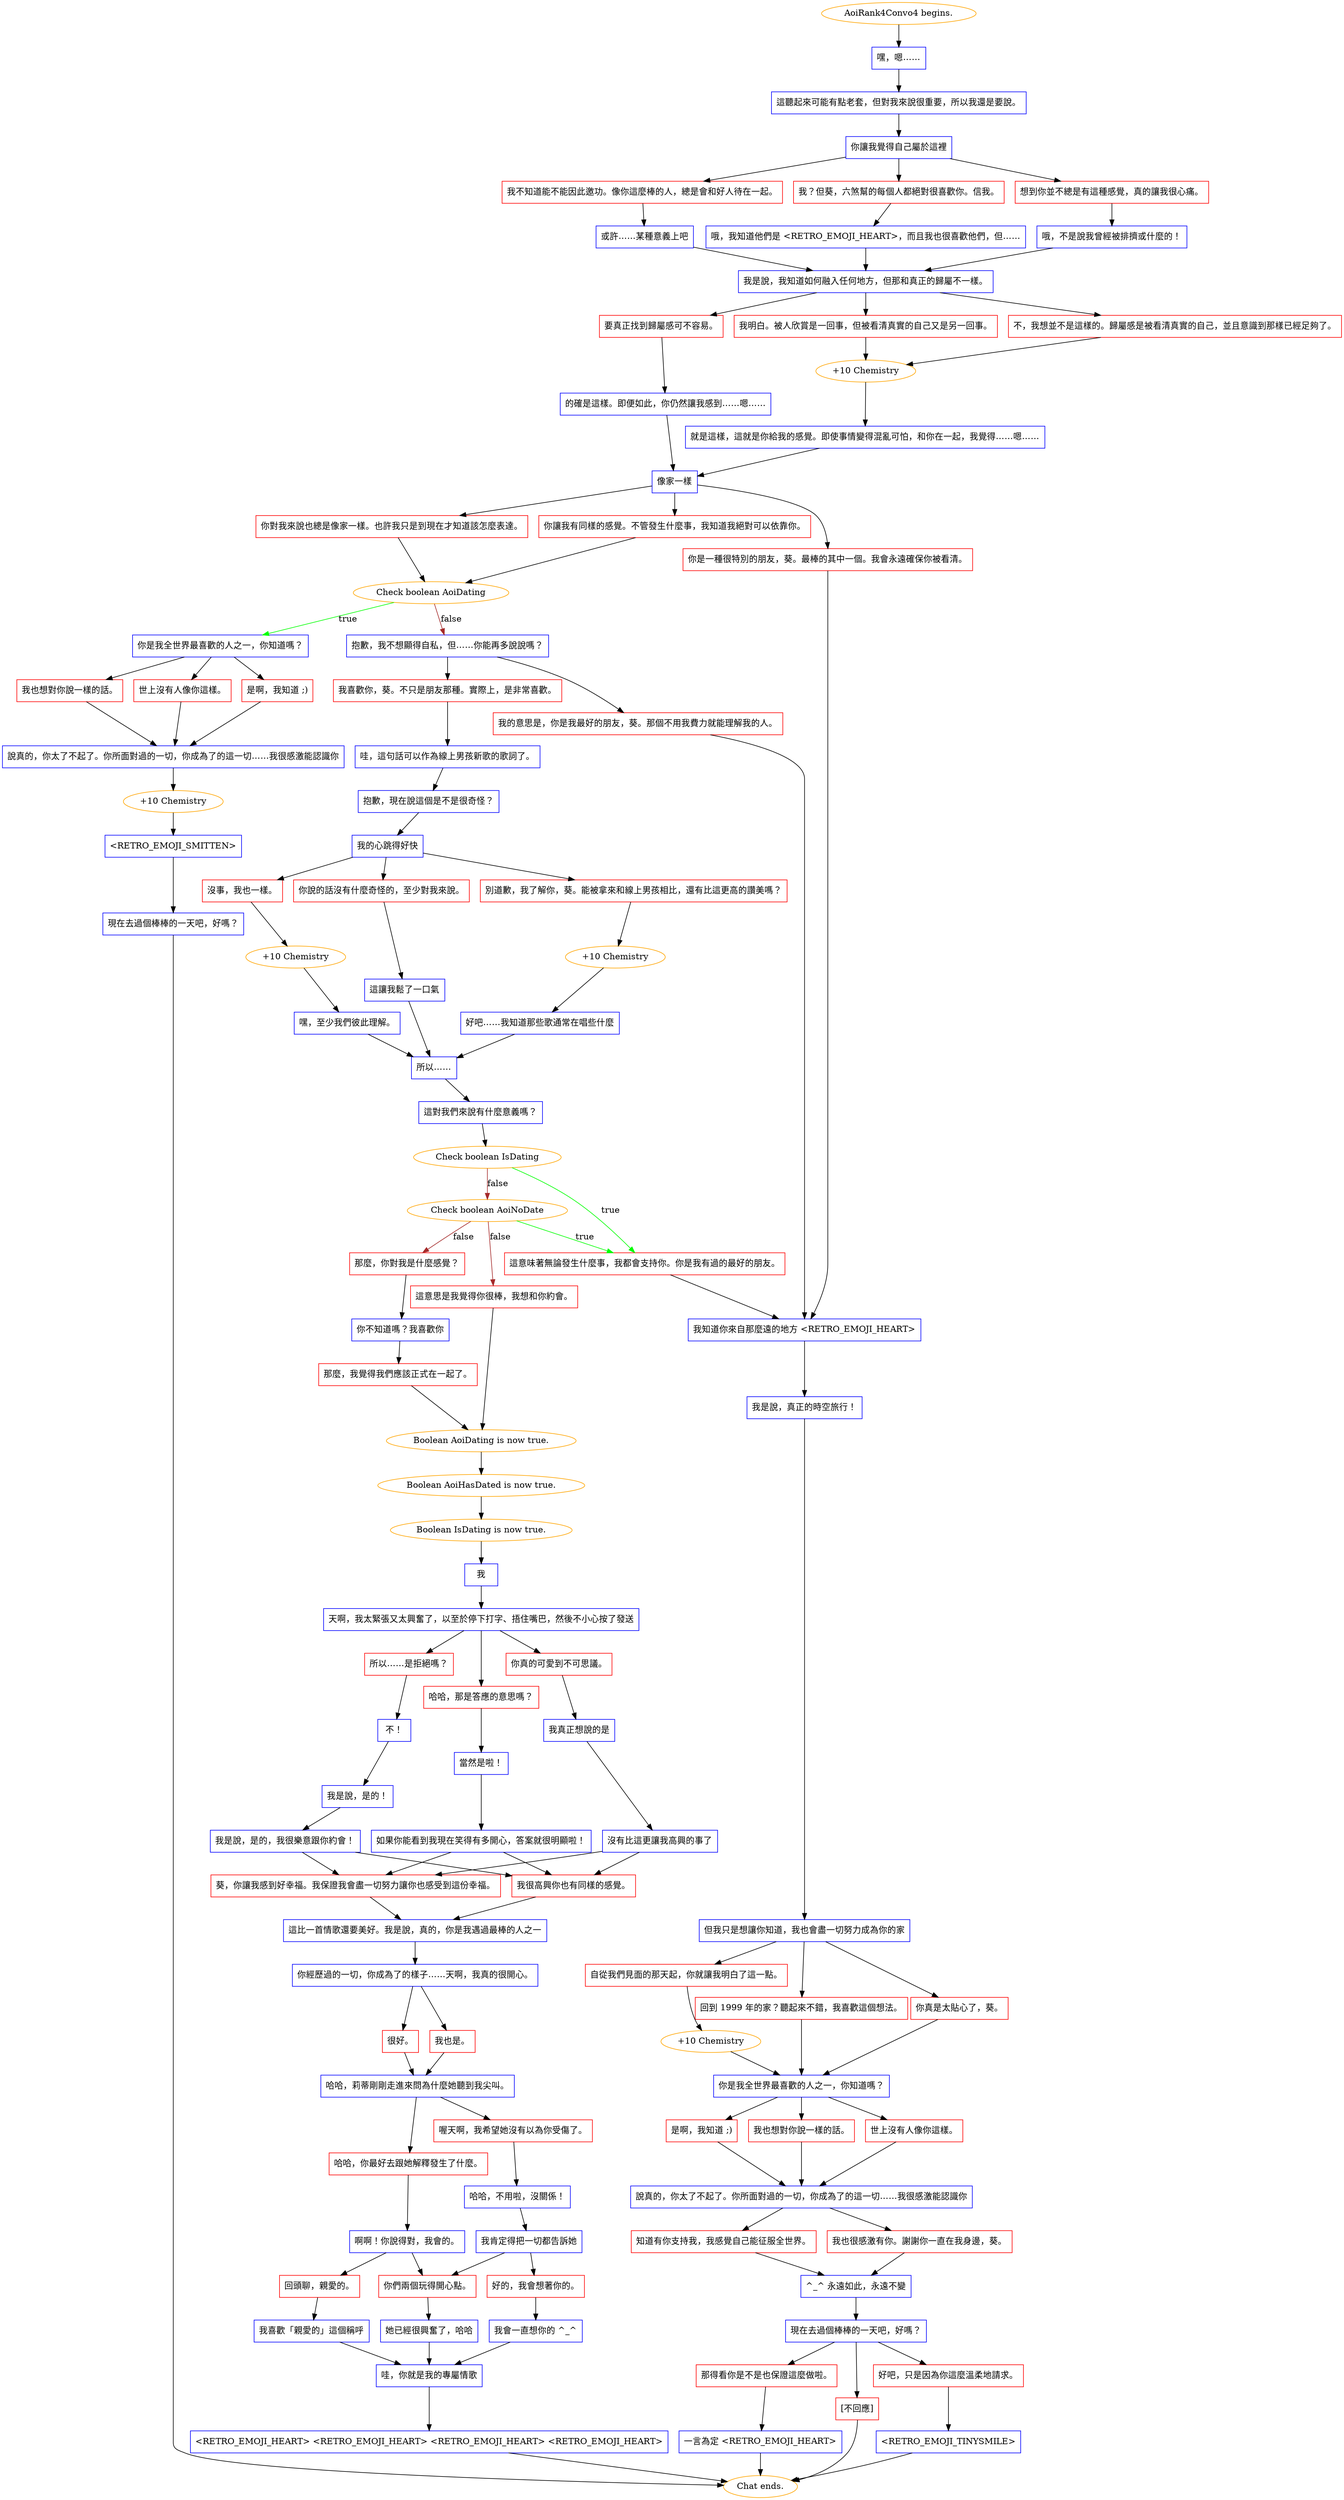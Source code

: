 digraph {
	"AoiRank4Convo4 begins." [color=orange];
		"AoiRank4Convo4 begins." -> j3312309799;
	j3312309799 [label="嘿，嗯……",shape=box,color=blue];
		j3312309799 -> j299008670;
	j299008670 [label="這聽起來可能有點老套，但對我來說很重要，所以我還是要說。",shape=box,color=blue];
		j299008670 -> j395538909;
	j395538909 [label="你讓我覺得自己屬於這裡",shape=box,color=blue];
		j395538909 -> j1154517684;
		j395538909 -> j2936109867;
		j395538909 -> j3266838735;
	j1154517684 [label="我不知道能不能因此邀功。像你這麼棒的人，總是會和好人待在一起。",shape=box,color=red];
		j1154517684 -> j4193004528;
	j2936109867 [label="我？但葵，六煞幫的每個人都絕對很喜歡你。信我。",shape=box,color=red];
		j2936109867 -> j1007303137;
	j3266838735 [label="想到你並不總是有這種感覺，真的讓我很心痛。",shape=box,color=red];
		j3266838735 -> j2342586715;
	j4193004528 [label="或許……某種意義上吧",shape=box,color=blue];
		j4193004528 -> j1103045097;
	j1007303137 [label="哦，我知道他們是 <RETRO_EMOJI_HEART>，而且我也很喜歡他們，但……",shape=box,color=blue];
		j1007303137 -> j1103045097;
	j2342586715 [label="哦，不是說我曾經被排擠或什麼的！",shape=box,color=blue];
		j2342586715 -> j1103045097;
	j1103045097 [label="我是說，我知道如何融入任何地方，但那和真正的歸屬不一樣。",shape=box,color=blue];
		j1103045097 -> j533612408;
		j1103045097 -> j2201124286;
		j1103045097 -> j2791045865;
	j533612408 [label="我明白。被人欣賞是一回事，但被看清真實的自己又是另一回事。",shape=box,color=red];
		j533612408 -> j485257637;
	j2201124286 [label="不，我想並不是這樣的。歸屬感是被看清真實的自己，並且意識到那樣已經足夠了。",shape=box,color=red];
		j2201124286 -> j485257637;
	j2791045865 [label="要真正找到歸屬感可不容易。",shape=box,color=red];
		j2791045865 -> j772924620;
	j485257637 [label="+10 Chemistry",color=orange];
		j485257637 -> j3067984191;
	j772924620 [label="的確是這樣。即便如此，你仍然讓我感到……嗯……",shape=box,color=blue];
		j772924620 -> j1686917041;
	j3067984191 [label="就是這樣，這就是你給我的感覺。即使事情變得混亂可怕，和你在一起，我覺得……嗯……",shape=box,color=blue];
		j3067984191 -> j1686917041;
	j1686917041 [label="像家一樣",shape=box,color=blue];
		j1686917041 -> j3377131553;
		j1686917041 -> j480102297;
		j1686917041 -> j369988126;
	j3377131553 [label="你對我來說也總是像家一樣。也許我只是到現在才知道該怎麼表達。",shape=box,color=red];
		j3377131553 -> j1284115511;
	j480102297 [label="你讓我有同樣的感覺。不管發生什麼事，我知道我絕對可以依靠你。",shape=box,color=red];
		j480102297 -> j1284115511;
	j369988126 [label="你是一種很特別的朋友，葵。最棒的其中一個。我會永遠確保你被看清。",shape=box,color=red];
		j369988126 -> j1775592796;
	j1284115511 [label="Check boolean AoiDating",color=orange];
		j1284115511 -> j765805336 [label=true,color=green];
		j1284115511 -> j364974862 [label=false,color=brown];
	j1775592796 [label="我知道你來自那麼遠的地方 <RETRO_EMOJI_HEART>",shape=box,color=blue];
		j1775592796 -> j3061041900;
	j765805336 [label="你是我全世界最喜歡的人之一，你知道嗎？",shape=box,color=blue];
		j765805336 -> j500839184;
		j765805336 -> j1324782496;
		j765805336 -> j2035127193;
	j364974862 [label="抱歉，我不想顯得自私，但……你能再多說說嗎？",shape=box,color=blue];
		j364974862 -> j275047639;
		j364974862 -> j2109022782;
	j3061041900 [label="我是說，真正的時空旅行！",shape=box,color=blue];
		j3061041900 -> j356980775;
	j500839184 [label="我也想對你說一樣的話。",shape=box,color=red];
		j500839184 -> j2271261998;
	j1324782496 [label="世上沒有人像你這樣。",shape=box,color=red];
		j1324782496 -> j2271261998;
	j2035127193 [label="是啊，我知道 ;)",shape=box,color=red];
		j2035127193 -> j2271261998;
	j275047639 [label="我喜歡你，葵。不只是朋友那種。實際上，是非常喜歡。",shape=box,color=red];
		j275047639 -> j3599256297;
	j2109022782 [label="我的意思是，你是我最好的朋友，葵。那個不用我費力就能理解我的人。",shape=box,color=red];
		j2109022782 -> j1775592796;
	j356980775 [label="但我只是想讓你知道，我也會盡一切努力成為你的家",shape=box,color=blue];
		j356980775 -> j1792696848;
		j356980775 -> j2320859348;
		j356980775 -> j2575767771;
	j2271261998 [label="說真的，你太了不起了。你所面對過的一切，你成為了的這一切……我很感激能認識你",shape=box,color=blue];
		j2271261998 -> j1997864388;
	j3599256297 [label="哇，這句話可以作為線上男孩新歌的歌詞了。",shape=box,color=blue];
		j3599256297 -> j1557989733;
	j1792696848 [label="自從我們見面的那天起，你就讓我明白了這一點。",shape=box,color=red];
		j1792696848 -> j179154008;
	j2320859348 [label="回到 1999 年的家？聽起來不錯，我喜歡這個想法。",shape=box,color=red];
		j2320859348 -> j1311779920;
	j2575767771 [label="你真是太貼心了，葵。",shape=box,color=red];
		j2575767771 -> j1311779920;
	j1997864388 [label="+10 Chemistry",color=orange];
		j1997864388 -> j3639081500;
	j1557989733 [label="抱歉，現在說這個是不是很奇怪？",shape=box,color=blue];
		j1557989733 -> j3396094701;
	j179154008 [label="+10 Chemistry",color=orange];
		j179154008 -> j1311779920;
	j1311779920 [label="你是我全世界最喜歡的人之一，你知道嗎？",shape=box,color=blue];
		j1311779920 -> j1679197649;
		j1311779920 -> j1774172618;
		j1311779920 -> j2639320399;
	j3639081500 [label="<RETRO_EMOJI_SMITTEN>",shape=box,color=blue];
		j3639081500 -> j3690932008;
	j3396094701 [label="我的心跳得好快",shape=box,color=blue];
		j3396094701 -> j2336020244;
		j3396094701 -> j1884744853;
		j3396094701 -> j4139946408;
	j1679197649 [label="我也想對你說一樣的話。",shape=box,color=red];
		j1679197649 -> j1196935548;
	j1774172618 [label="世上沒有人像你這樣。",shape=box,color=red];
		j1774172618 -> j1196935548;
	j2639320399 [label="是啊，我知道 ;)",shape=box,color=red];
		j2639320399 -> j1196935548;
	j3690932008 [label="現在去過個棒棒的一天吧，好嗎？",shape=box,color=blue];
		j3690932008 -> "Chat ends.";
	j2336020244 [label="別道歉，我了解你，葵。能被拿來和線上男孩相比，還有比這更高的讚美嗎？",shape=box,color=red];
		j2336020244 -> j698436064;
	j1884744853 [label="沒事，我也一樣。",shape=box,color=red];
		j1884744853 -> j4222429473;
	j4139946408 [label="你說的話沒有什麼奇怪的，至少對我來說。",shape=box,color=red];
		j4139946408 -> j1130940987;
	j1196935548 [label="說真的，你太了不起了。你所面對過的一切，你成為了的這一切……我很感激能認識你",shape=box,color=blue];
		j1196935548 -> j2825877461;
		j1196935548 -> j1134716614;
	"Chat ends." [color=orange];
	j698436064 [label="+10 Chemistry",color=orange];
		j698436064 -> j2438420542;
	j4222429473 [label="+10 Chemistry",color=orange];
		j4222429473 -> j189597295;
	j1130940987 [label="這讓我鬆了一口氣",shape=box,color=blue];
		j1130940987 -> j4078940056;
	j2825877461 [label="知道有你支持我，我感覺自己能征服全世界。",shape=box,color=red];
		j2825877461 -> j2311031946;
	j1134716614 [label="我也很感激有你。謝謝你一直在我身邊，葵。",shape=box,color=red];
		j1134716614 -> j2311031946;
	j2438420542 [label="好吧……我知道那些歌通常在唱些什麼",shape=box,color=blue];
		j2438420542 -> j4078940056;
	j189597295 [label="嘿，至少我們彼此理解。",shape=box,color=blue];
		j189597295 -> j4078940056;
	j4078940056 [label="所以……",shape=box,color=blue];
		j4078940056 -> j1186185898;
	j2311031946 [label="^_^ 永遠如此，永遠不變",shape=box,color=blue];
		j2311031946 -> j128861775;
	j1186185898 [label="這對我們來說有什麼意義嗎？",shape=box,color=blue];
		j1186185898 -> j1551207171;
	j128861775 [label="現在去過個棒棒的一天吧，好嗎？",shape=box,color=blue];
		j128861775 -> j784010613;
		j128861775 -> j1373768017;
		j128861775 -> j619371946;
	j1551207171 [label="Check boolean IsDating",color=orange];
		j1551207171 -> j1466892127 [label=true,color=green];
		j1551207171 -> j4131435017 [label=false,color=brown];
	j784010613 [label="好吧，只是因為你這麼溫柔地請求。",shape=box,color=red];
		j784010613 -> j1589091153;
	j1373768017 [label="那得看你是不是也保證這麼做啦。",shape=box,color=red];
		j1373768017 -> j2768095387;
	j619371946 [label="[不回應]",shape=box,color=red];
		j619371946 -> "Chat ends.";
	j1466892127 [label="這意味著無論發生什麼事，我都會支持你。你是我有過的最好的朋友。",shape=box,color=red];
		j1466892127 -> j1775592796;
	j4131435017 [label="Check boolean AoiNoDate",color=orange];
		j4131435017 -> j1466892127 [label=true,color=green];
		j4131435017 -> j1972634357 [label=false,color=brown];
		j4131435017 -> j329311496 [label=false,color=brown];
	j1589091153 [label="<RETRO_EMOJI_TINYSMILE>",shape=box,color=blue];
		j1589091153 -> "Chat ends.";
	j2768095387 [label="一言為定 <RETRO_EMOJI_HEART>",shape=box,color=blue];
		j2768095387 -> "Chat ends.";
	j1972634357 [label="這意思是我覺得你很棒，我想和你約會。",shape=box,color=red];
		j1972634357 -> j1558941697;
	j329311496 [label="那麼，你對我是什麼感覺？",shape=box,color=red];
		j329311496 -> j364460433;
	j1558941697 [label="Boolean AoiDating is now true.",color=orange];
		j1558941697 -> j1952999912;
	j364460433 [label="你不知道嗎？我喜歡你",shape=box,color=blue];
		j364460433 -> j3450186210;
	j1952999912 [label="Boolean AoiHasDated is now true.",color=orange];
		j1952999912 -> j872735852;
	j3450186210 [label="那麼，我覺得我們應該正式在一起了。",shape=box,color=red];
		j3450186210 -> j1558941697;
	j872735852 [label="Boolean IsDating is now true.",color=orange];
		j872735852 -> j3629206888;
	j3629206888 [label="我",shape=box,color=blue];
		j3629206888 -> j3378126031;
	j3378126031 [label="天啊，我太緊張又太興奮了，以至於停下打字、捂住嘴巴，然後不小心按了發送",shape=box,color=blue];
		j3378126031 -> j1158126506;
		j3378126031 -> j2795871449;
		j3378126031 -> j917826507;
	j1158126506 [label="哈哈，那是答應的意思嗎？",shape=box,color=red];
		j1158126506 -> j1295870203;
	j2795871449 [label="你真的可愛到不可思議。",shape=box,color=red];
		j2795871449 -> j2430260031;
	j917826507 [label="所以……是拒絕嗎？",shape=box,color=red];
		j917826507 -> j4128958343;
	j1295870203 [label="當然是啦！",shape=box,color=blue];
		j1295870203 -> j264152428;
	j2430260031 [label="我真正想說的是",shape=box,color=blue];
		j2430260031 -> j4229735012;
	j4128958343 [label="不！",shape=box,color=blue];
		j4128958343 -> j3373112133;
	j264152428 [label="如果你能看到我現在笑得有多開心，答案就很明顯啦！",shape=box,color=blue];
		j264152428 -> j4287434468;
		j264152428 -> j872833084;
	j4229735012 [label="沒有比這更讓我高興的事了",shape=box,color=blue];
		j4229735012 -> j4287434468;
		j4229735012 -> j872833084;
	j3373112133 [label="我是說，是的！",shape=box,color=blue];
		j3373112133 -> j3597786210;
	j4287434468 [label="我很高興你也有同樣的感覺。",shape=box,color=red];
		j4287434468 -> j1186040242;
	j872833084 [label="葵，你讓我感到好幸福。我保證我會盡一切努力讓你也感受到這份幸福。",shape=box,color=red];
		j872833084 -> j1186040242;
	j3597786210 [label="我是說，是的，我很樂意跟你約會！",shape=box,color=blue];
		j3597786210 -> j4287434468;
		j3597786210 -> j872833084;
	j1186040242 [label="這比一首情歌還要美好。我是說，真的，你是我遇過最棒的人之一",shape=box,color=blue];
		j1186040242 -> j3232162966;
	j3232162966 [label="你經歷過的一切，你成為了的樣子……天啊，我真的很開心。",shape=box,color=blue];
		j3232162966 -> j1254357130;
		j3232162966 -> j3483241822;
	j1254357130 [label="很好。",shape=box,color=red];
		j1254357130 -> j1015638456;
	j3483241822 [label="我也是。",shape=box,color=red];
		j3483241822 -> j1015638456;
	j1015638456 [label="哈哈，莉蒂剛剛走進來問為什麼她聽到我尖叫。",shape=box,color=blue];
		j1015638456 -> j2201807655;
		j1015638456 -> j1004091215;
	j2201807655 [label="喔天啊，我希望她沒有以為你受傷了。",shape=box,color=red];
		j2201807655 -> j3561354086;
	j1004091215 [label="哈哈，你最好去跟她解釋發生了什麼。",shape=box,color=red];
		j1004091215 -> j802005201;
	j3561354086 [label="哈哈，不用啦，沒關係！",shape=box,color=blue];
		j3561354086 -> j3349848513;
	j802005201 [label="啊啊！你說得對，我會的。",shape=box,color=blue];
		j802005201 -> j3940460253;
		j802005201 -> j4119191643;
	j3349848513 [label="我肯定得把一切都告訴她",shape=box,color=blue];
		j3349848513 -> j3940460253;
		j3349848513 -> j1340184382;
	j3940460253 [label="你們兩個玩得開心點。",shape=box,color=red];
		j3940460253 -> j3494590372;
	j4119191643 [label="回頭聊，親愛的。",shape=box,color=red];
		j4119191643 -> j813555344;
	j1340184382 [label="好的，我會想著你的。",shape=box,color=red];
		j1340184382 -> j2342792923;
	j3494590372 [label="她已經很興奮了，哈哈",shape=box,color=blue];
		j3494590372 -> j4125728310;
	j813555344 [label="我喜歡「親愛的」這個稱呼",shape=box,color=blue];
		j813555344 -> j4125728310;
	j2342792923 [label="我會一直想你的 ^_^",shape=box,color=blue];
		j2342792923 -> j4125728310;
	j4125728310 [label="哇，你就是我的專屬情歌",shape=box,color=blue];
		j4125728310 -> j3055390229;
	j3055390229 [label="<RETRO_EMOJI_HEART> <RETRO_EMOJI_HEART> <RETRO_EMOJI_HEART> <RETRO_EMOJI_HEART>",shape=box,color=blue];
		j3055390229 -> "Chat ends.";
}
